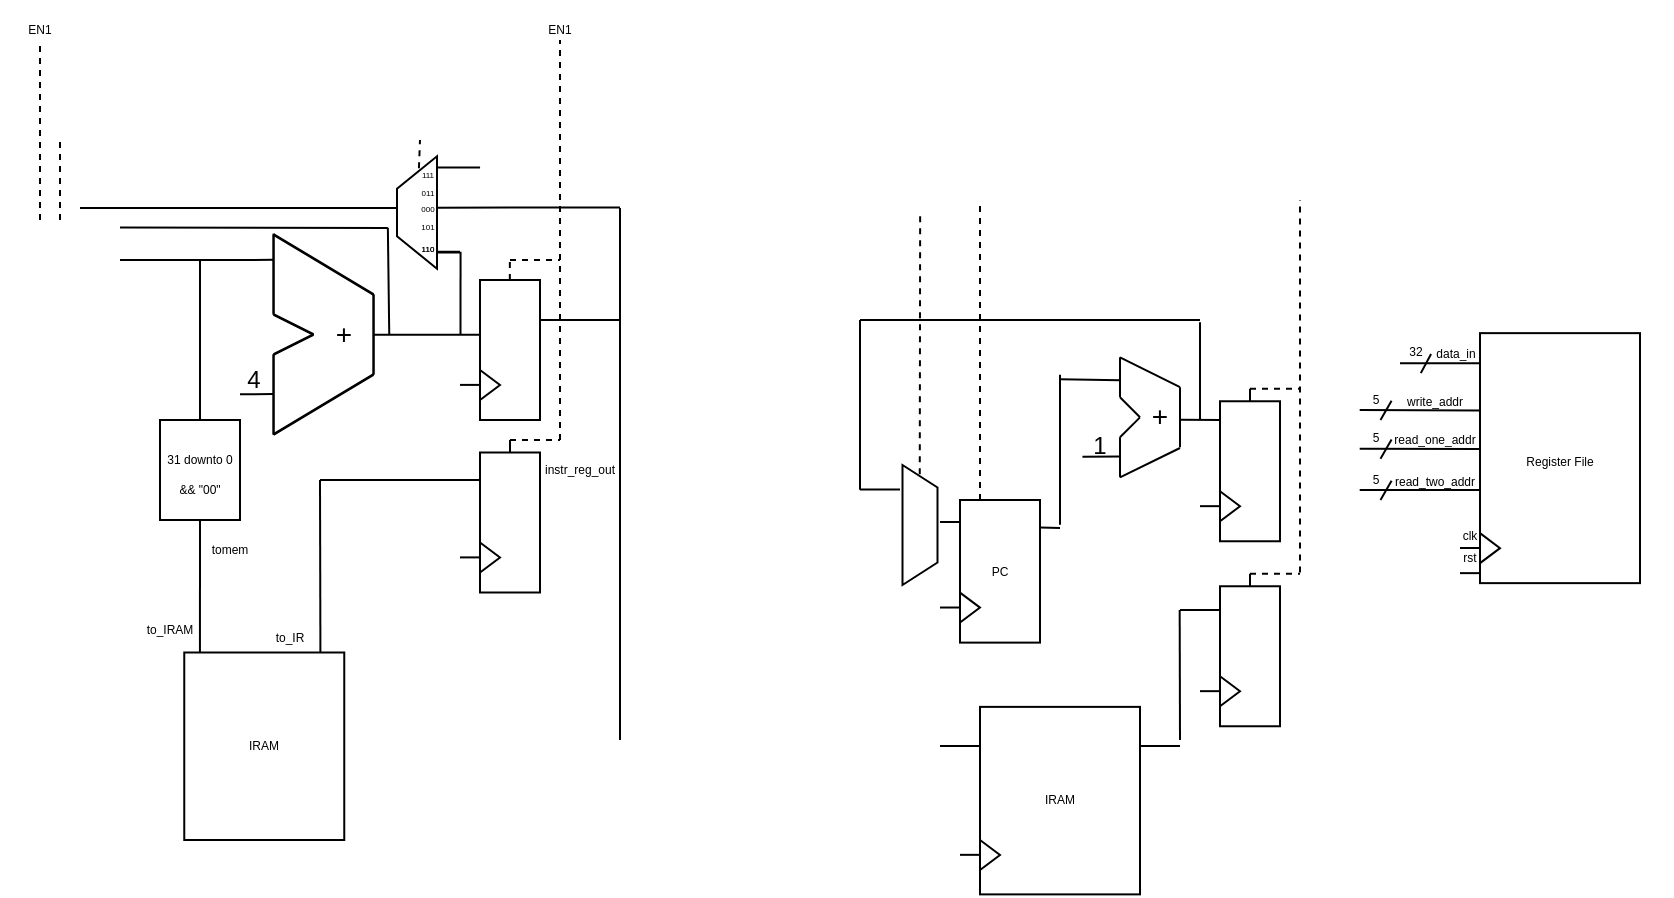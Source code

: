 <mxfile version="21.0.10" type="github">
  <diagram name="Pagina-1" id="o7ADCSL_u_FMTNNJPQ_h">
    <mxGraphModel dx="669" dy="137" grid="1" gridSize="10" guides="1" tooltips="1" connect="1" arrows="1" fold="1" page="0" pageScale="1" pageWidth="1169" pageHeight="827" math="0" shadow="0">
      <root>
        <mxCell id="0" />
        <mxCell id="1" parent="0" />
        <mxCell id="zl6CoaHRayLzBle9GIP0-1" value="" style="endArrow=none;html=1;rounded=0;fontSize=10;entryX=0;entryY=0.25;entryDx=0;entryDy=0;" parent="1" target="zl6CoaHRayLzBle9GIP0-70" edge="1">
          <mxGeometry width="50" height="50" relative="1" as="geometry">
            <mxPoint x="-230" y="330" as="sourcePoint" />
            <mxPoint x="-160" y="330" as="targetPoint" />
          </mxGeometry>
        </mxCell>
        <mxCell id="zl6CoaHRayLzBle9GIP0-2" value="" style="endArrow=none;html=1;rounded=0;fontSize=10;" parent="1" edge="1">
          <mxGeometry width="50" height="50" relative="1" as="geometry">
            <mxPoint x="-153.23" y="357.43" as="sourcePoint" />
            <mxPoint x="-153.23" y="317.43" as="targetPoint" />
            <Array as="points">
              <mxPoint x="-153.23" y="337.43" />
            </Array>
          </mxGeometry>
        </mxCell>
        <mxCell id="zl6CoaHRayLzBle9GIP0-3" value="" style="endArrow=none;html=1;rounded=0;fontSize=10;" parent="1" edge="1">
          <mxGeometry width="50" height="50" relative="1" as="geometry">
            <mxPoint x="-153.23" y="357.43" as="sourcePoint" />
            <mxPoint x="-133.23" y="367.43" as="targetPoint" />
          </mxGeometry>
        </mxCell>
        <mxCell id="zl6CoaHRayLzBle9GIP0-4" value="" style="endArrow=none;html=1;rounded=0;fontSize=10;" parent="1" edge="1">
          <mxGeometry width="50" height="50" relative="1" as="geometry">
            <mxPoint x="-153.23" y="377.43" as="sourcePoint" />
            <mxPoint x="-133.23" y="367.43" as="targetPoint" />
          </mxGeometry>
        </mxCell>
        <mxCell id="zl6CoaHRayLzBle9GIP0-5" value="" style="endArrow=none;html=1;rounded=0;fontSize=10;" parent="1" edge="1">
          <mxGeometry width="50" height="50" relative="1" as="geometry">
            <mxPoint x="-153.23" y="417.43" as="sourcePoint" />
            <mxPoint x="-153.23" y="377.43" as="targetPoint" />
            <Array as="points">
              <mxPoint x="-153.23" y="397.43" />
            </Array>
          </mxGeometry>
        </mxCell>
        <mxCell id="zl6CoaHRayLzBle9GIP0-6" value="" style="endArrow=none;html=1;rounded=0;fontSize=10;" parent="1" edge="1">
          <mxGeometry width="50" height="50" relative="1" as="geometry">
            <mxPoint x="-153.23" y="417.43" as="sourcePoint" />
            <mxPoint x="-103.23" y="387.43" as="targetPoint" />
            <Array as="points" />
          </mxGeometry>
        </mxCell>
        <mxCell id="zl6CoaHRayLzBle9GIP0-7" value="" style="endArrow=none;html=1;rounded=0;fontSize=10;" parent="1" edge="1">
          <mxGeometry width="50" height="50" relative="1" as="geometry">
            <mxPoint x="-153.23" y="317.43" as="sourcePoint" />
            <mxPoint x="-103.23" y="347.43" as="targetPoint" />
            <Array as="points" />
          </mxGeometry>
        </mxCell>
        <mxCell id="zl6CoaHRayLzBle9GIP0-8" value="" style="endArrow=none;html=1;rounded=0;fontSize=10;" parent="1" edge="1">
          <mxGeometry width="50" height="50" relative="1" as="geometry">
            <mxPoint x="-103.23" y="387.43" as="sourcePoint" />
            <mxPoint x="-103.23" y="347.43" as="targetPoint" />
          </mxGeometry>
        </mxCell>
        <mxCell id="zl6CoaHRayLzBle9GIP0-9" value="&lt;font style=&quot;font-size: 14px;&quot;&gt;+&lt;/font&gt;" style="text;html=1;strokeColor=none;fillColor=none;align=center;verticalAlign=middle;whiteSpace=wrap;rounded=0;fontSize=10;" parent="1" vertex="1">
          <mxGeometry x="-133.23" y="347.43" width="30" height="40" as="geometry" />
        </mxCell>
        <mxCell id="zl6CoaHRayLzBle9GIP0-10" value="&lt;font style=&quot;font-size: 12px;&quot;&gt;4&lt;/font&gt;" style="text;html=1;strokeColor=none;fillColor=none;align=center;verticalAlign=middle;whiteSpace=wrap;rounded=0;fontSize=14;" parent="1" vertex="1">
          <mxGeometry x="-168.13" y="378.68" width="10" height="20" as="geometry" />
        </mxCell>
        <mxCell id="zl6CoaHRayLzBle9GIP0-11" value="" style="endArrow=none;html=1;rounded=0;fontSize=12;" parent="1" edge="1">
          <mxGeometry width="50" height="50" relative="1" as="geometry">
            <mxPoint x="-190" y="410" as="sourcePoint" />
            <mxPoint x="-190" y="330" as="targetPoint" />
          </mxGeometry>
        </mxCell>
        <mxCell id="zl6CoaHRayLzBle9GIP0-12" value="&lt;font style=&quot;font-size: 6px;&quot;&gt;31 downto 0 &amp;amp;&amp;amp; &quot;00&quot;&lt;/font&gt;" style="rounded=0;whiteSpace=wrap;html=1;fontSize=12;" parent="1" vertex="1">
          <mxGeometry x="-210" y="410" width="40" height="50" as="geometry" />
        </mxCell>
        <mxCell id="zl6CoaHRayLzBle9GIP0-13" value="IRAM" style="rounded=0;whiteSpace=wrap;html=1;fontSize=6;" parent="1" vertex="1">
          <mxGeometry x="-197.87" y="526.25" width="80" height="93.75" as="geometry" />
        </mxCell>
        <mxCell id="zl6CoaHRayLzBle9GIP0-14" value="" style="endArrow=none;html=1;rounded=0;fontSize=6;entryX=0.5;entryY=1;entryDx=0;entryDy=0;exitX=0.098;exitY=-0.002;exitDx=0;exitDy=0;exitPerimeter=0;" parent="1" source="zl6CoaHRayLzBle9GIP0-13" target="zl6CoaHRayLzBle9GIP0-12" edge="1">
          <mxGeometry width="50" height="50" relative="1" as="geometry">
            <mxPoint x="-190" y="520" as="sourcePoint" />
            <mxPoint x="-140" y="470" as="targetPoint" />
          </mxGeometry>
        </mxCell>
        <mxCell id="zl6CoaHRayLzBle9GIP0-15" value="" style="endArrow=none;html=1;rounded=0;fontSize=10;exitX=1;exitY=0.5;exitDx=0;exitDy=0;" parent="1" source="zl6CoaHRayLzBle9GIP0-9" edge="1">
          <mxGeometry width="50" height="50" relative="1" as="geometry">
            <mxPoint x="-100" y="367.48" as="sourcePoint" />
            <mxPoint x="-50" y="367.38" as="targetPoint" />
            <Array as="points">
              <mxPoint x="-70" y="367.38" />
              <mxPoint x="-50" y="367.38" />
            </Array>
          </mxGeometry>
        </mxCell>
        <mxCell id="zl6CoaHRayLzBle9GIP0-16" value="" style="endArrow=none;html=1;rounded=0;fontSize=6;exitX=0.851;exitY=0;exitDx=0;exitDy=0;exitPerimeter=0;" parent="1" source="zl6CoaHRayLzBle9GIP0-13" edge="1">
          <mxGeometry width="50" height="50" relative="1" as="geometry">
            <mxPoint x="-130" y="500" as="sourcePoint" />
            <mxPoint x="-130" y="440" as="targetPoint" />
          </mxGeometry>
        </mxCell>
        <mxCell id="zl6CoaHRayLzBle9GIP0-17" value="" style="endArrow=none;html=1;rounded=0;fontSize=6;" parent="1" edge="1">
          <mxGeometry width="50" height="50" relative="1" as="geometry">
            <mxPoint x="-130" y="440" as="sourcePoint" />
            <mxPoint x="-50" y="440" as="targetPoint" />
          </mxGeometry>
        </mxCell>
        <mxCell id="zl6CoaHRayLzBle9GIP0-18" value="" style="rounded=0;whiteSpace=wrap;html=1;fontSize=6;" parent="1" vertex="1">
          <mxGeometry x="-50" y="340" width="30" height="70" as="geometry" />
        </mxCell>
        <mxCell id="zl6CoaHRayLzBle9GIP0-19" value="" style="triangle;whiteSpace=wrap;html=1;fontSize=6;" parent="1" vertex="1">
          <mxGeometry x="-50" y="385" width="10" height="15" as="geometry" />
        </mxCell>
        <mxCell id="zl6CoaHRayLzBle9GIP0-20" value="" style="rounded=0;whiteSpace=wrap;html=1;fontSize=6;" parent="1" vertex="1">
          <mxGeometry x="-50" y="426.25" width="30" height="70" as="geometry" />
        </mxCell>
        <mxCell id="zl6CoaHRayLzBle9GIP0-21" value="" style="triangle;whiteSpace=wrap;html=1;fontSize=6;" parent="1" vertex="1">
          <mxGeometry x="-50" y="471.25" width="10" height="15" as="geometry" />
        </mxCell>
        <mxCell id="zl6CoaHRayLzBle9GIP0-22" value="" style="endArrow=none;html=1;rounded=0;fontSize=6;" parent="1" edge="1">
          <mxGeometry width="50" height="50" relative="1" as="geometry">
            <mxPoint x="-60" y="392.45" as="sourcePoint" />
            <mxPoint x="-50" y="392.45" as="targetPoint" />
          </mxGeometry>
        </mxCell>
        <mxCell id="zl6CoaHRayLzBle9GIP0-23" value="" style="endArrow=none;html=1;rounded=0;fontSize=6;" parent="1" edge="1">
          <mxGeometry width="50" height="50" relative="1" as="geometry">
            <mxPoint x="-60" y="478.7" as="sourcePoint" />
            <mxPoint x="-50" y="478.7" as="targetPoint" />
          </mxGeometry>
        </mxCell>
        <mxCell id="zl6CoaHRayLzBle9GIP0-24" value="" style="endArrow=none;html=1;rounded=0;fontSize=6;" parent="1" edge="1">
          <mxGeometry width="50" height="50" relative="1" as="geometry">
            <mxPoint x="-20" y="359.96" as="sourcePoint" />
            <mxPoint x="20" y="359.96" as="targetPoint" />
          </mxGeometry>
        </mxCell>
        <mxCell id="zl6CoaHRayLzBle9GIP0-25" value="tomem" style="text;html=1;strokeColor=none;fillColor=none;align=center;verticalAlign=middle;whiteSpace=wrap;rounded=0;fontSize=6;" parent="1" vertex="1">
          <mxGeometry x="-190" y="460" width="30" height="30" as="geometry" />
        </mxCell>
        <mxCell id="zl6CoaHRayLzBle9GIP0-26" value="to_IRAM" style="text;html=1;strokeColor=none;fillColor=none;align=center;verticalAlign=middle;whiteSpace=wrap;rounded=0;fontSize=6;" parent="1" vertex="1">
          <mxGeometry x="-230" y="505" width="50" height="20" as="geometry" />
        </mxCell>
        <mxCell id="zl6CoaHRayLzBle9GIP0-27" value="instr_reg_out" style="text;html=1;strokeColor=none;fillColor=none;align=center;verticalAlign=middle;whiteSpace=wrap;rounded=0;fontSize=6;" parent="1" vertex="1">
          <mxGeometry x="-30" y="425" width="60" height="20" as="geometry" />
        </mxCell>
        <mxCell id="zl6CoaHRayLzBle9GIP0-28" value="to_IR" style="text;html=1;strokeColor=none;fillColor=none;align=center;verticalAlign=middle;whiteSpace=wrap;rounded=0;fontSize=6;" parent="1" vertex="1">
          <mxGeometry x="-160" y="510.94" width="30" height="15.63" as="geometry" />
        </mxCell>
        <mxCell id="zl6CoaHRayLzBle9GIP0-29" value="PC" style="rounded=0;whiteSpace=wrap;html=1;fontSize=6;" parent="1" vertex="1">
          <mxGeometry x="190" y="450" width="40" height="71.31" as="geometry" />
        </mxCell>
        <mxCell id="zl6CoaHRayLzBle9GIP0-30" value="" style="triangle;whiteSpace=wrap;html=1;fontSize=6;" parent="1" vertex="1">
          <mxGeometry x="190" y="496.31" width="10" height="15" as="geometry" />
        </mxCell>
        <mxCell id="zl6CoaHRayLzBle9GIP0-31" value="" style="endArrow=none;html=1;rounded=0;fontSize=6;" parent="1" edge="1">
          <mxGeometry width="50" height="50" relative="1" as="geometry">
            <mxPoint x="180" y="503.76" as="sourcePoint" />
            <mxPoint x="190" y="503.76" as="targetPoint" />
          </mxGeometry>
        </mxCell>
        <mxCell id="zl6CoaHRayLzBle9GIP0-32" value="" style="endArrow=none;html=1;rounded=0;dashed=1;" parent="1" edge="1">
          <mxGeometry width="50" height="50" relative="1" as="geometry">
            <mxPoint x="200" y="450" as="sourcePoint" />
            <mxPoint x="200" y="300" as="targetPoint" />
          </mxGeometry>
        </mxCell>
        <mxCell id="zl6CoaHRayLzBle9GIP0-33" value="" style="endArrow=none;html=1;rounded=0;entryX=0.54;entryY=-0.013;entryDx=0;entryDy=0;entryPerimeter=0;" parent="1" target="zl6CoaHRayLzBle9GIP0-44" edge="1">
          <mxGeometry width="50" height="50" relative="1" as="geometry">
            <mxPoint x="-250" y="304" as="sourcePoint" />
            <mxPoint x="-70" y="303.75" as="targetPoint" />
          </mxGeometry>
        </mxCell>
        <mxCell id="zl6CoaHRayLzBle9GIP0-34" value="" style="endArrow=none;html=1;rounded=0;dashed=1;" parent="1" edge="1">
          <mxGeometry width="50" height="50" relative="1" as="geometry">
            <mxPoint x="-270" y="310" as="sourcePoint" />
            <mxPoint x="-270" y="220" as="targetPoint" />
          </mxGeometry>
        </mxCell>
        <mxCell id="zl6CoaHRayLzBle9GIP0-35" value="EN1" style="text;html=1;strokeColor=none;fillColor=none;align=center;verticalAlign=middle;whiteSpace=wrap;rounded=0;fontSize=6;" parent="1" vertex="1">
          <mxGeometry x="-290" y="200" width="40" height="30" as="geometry" />
        </mxCell>
        <mxCell id="zl6CoaHRayLzBle9GIP0-36" value="" style="endArrow=none;html=1;rounded=0;" parent="1" edge="1">
          <mxGeometry width="50" height="50" relative="1" as="geometry">
            <mxPoint x="-35" y="426.25" as="sourcePoint" />
            <mxPoint x="-35" y="420" as="targetPoint" />
          </mxGeometry>
        </mxCell>
        <mxCell id="zl6CoaHRayLzBle9GIP0-37" value="" style="endArrow=none;html=1;rounded=0;exitX=0.5;exitY=0;exitDx=0;exitDy=0;dashed=1;" parent="1" edge="1">
          <mxGeometry width="50" height="50" relative="1" as="geometry">
            <mxPoint x="-35.08" y="340" as="sourcePoint" />
            <mxPoint x="-35.08" y="330" as="targetPoint" />
          </mxGeometry>
        </mxCell>
        <mxCell id="zl6CoaHRayLzBle9GIP0-38" value="" style="endArrow=none;html=1;rounded=0;exitX=1;exitY=0.5;exitDx=0;exitDy=0;dashed=1;" parent="1" source="zl6CoaHRayLzBle9GIP0-39" edge="1">
          <mxGeometry width="50" height="50" relative="1" as="geometry">
            <mxPoint x="-30" y="419.96" as="sourcePoint" />
            <mxPoint x="-10" y="420" as="targetPoint" />
          </mxGeometry>
        </mxCell>
        <mxCell id="zl6CoaHRayLzBle9GIP0-39" value="&lt;span style=&quot;background-color: rgb(255, 255, 255);&quot;&gt;&lt;font color=&quot;#ffffff&quot;&gt;-&lt;/font&gt;&lt;/span&gt;" style="text;html=1;strokeColor=none;fillColor=none;align=center;verticalAlign=middle;whiteSpace=wrap;rounded=0;fontSize=6;" parent="1" vertex="1">
          <mxGeometry x="-90" y="410" width="55" height="20" as="geometry" />
        </mxCell>
        <mxCell id="zl6CoaHRayLzBle9GIP0-40" value="" style="endArrow=none;html=1;rounded=0;dashed=1;" parent="1" edge="1">
          <mxGeometry width="50" height="50" relative="1" as="geometry">
            <mxPoint x="-35" y="330" as="sourcePoint" />
            <mxPoint x="-10" y="330" as="targetPoint" />
          </mxGeometry>
        </mxCell>
        <mxCell id="zl6CoaHRayLzBle9GIP0-41" value="" style="endArrow=none;html=1;rounded=0;dashed=1;" parent="1" edge="1">
          <mxGeometry width="50" height="50" relative="1" as="geometry">
            <mxPoint x="-10" y="420" as="sourcePoint" />
            <mxPoint x="-10" y="220" as="targetPoint" />
          </mxGeometry>
        </mxCell>
        <mxCell id="zl6CoaHRayLzBle9GIP0-42" value="EN1" style="text;html=1;strokeColor=none;fillColor=none;align=center;verticalAlign=middle;whiteSpace=wrap;rounded=0;fontSize=6;" parent="1" vertex="1">
          <mxGeometry x="-25" y="200" width="30" height="30" as="geometry" />
        </mxCell>
        <mxCell id="zl6CoaHRayLzBle9GIP0-43" value="" style="endArrow=none;html=1;rounded=0;strokeColor=#000000;fontSize=6;exitX=0.543;exitY=0.998;exitDx=0;exitDy=0;exitPerimeter=0;" parent="1" source="zl6CoaHRayLzBle9GIP0-44" edge="1">
          <mxGeometry width="50" height="50" relative="1" as="geometry">
            <mxPoint x="-70" y="303.75" as="sourcePoint" />
            <mxPoint x="20" y="303.75" as="targetPoint" />
          </mxGeometry>
        </mxCell>
        <mxCell id="zl6CoaHRayLzBle9GIP0-44" value="" style="shape=trapezoid;perimeter=trapezoidPerimeter;whiteSpace=wrap;html=1;fixedSize=1;fontSize=6;direction=north;size=16.25;" parent="1" vertex="1">
          <mxGeometry x="-91.5" y="278.13" width="20" height="56.25" as="geometry" />
        </mxCell>
        <mxCell id="zl6CoaHRayLzBle9GIP0-45" value="" style="endArrow=none;html=1;rounded=0;strokeColor=#000000;fontSize=6;exitX=0.894;exitY=0.548;exitDx=0;exitDy=0;exitPerimeter=0;dashed=1;" parent="1" source="zl6CoaHRayLzBle9GIP0-44" edge="1">
          <mxGeometry width="50" height="50" relative="1" as="geometry">
            <mxPoint x="-80" y="280" as="sourcePoint" />
            <mxPoint x="-80" y="270" as="targetPoint" />
          </mxGeometry>
        </mxCell>
        <mxCell id="zl6CoaHRayLzBle9GIP0-46" value="" style="endArrow=none;html=1;rounded=0;strokeColor=#000000;fontSize=6;entryX=0.014;entryY=0.171;entryDx=0;entryDy=0;entryPerimeter=0;exitX=0.75;exitY=0;exitDx=0;exitDy=0;" parent="1" source="zl6CoaHRayLzBle9GIP0-71" target="zl6CoaHRayLzBle9GIP0-54" edge="1">
          <mxGeometry width="50" height="50" relative="1" as="geometry">
            <mxPoint x="-60" y="370" as="sourcePoint" />
            <mxPoint x="-60" y="330" as="targetPoint" />
          </mxGeometry>
        </mxCell>
        <mxCell id="zl6CoaHRayLzBle9GIP0-47" value="" style="endArrow=none;html=1;rounded=0;strokeColor=#000000;fontSize=6;exitX=0.144;exitY=1.003;exitDx=0;exitDy=0;exitPerimeter=0;" parent="1" source="zl6CoaHRayLzBle9GIP0-44" edge="1">
          <mxGeometry width="50" height="50" relative="1" as="geometry">
            <mxPoint x="-70" y="326.22" as="sourcePoint" />
            <mxPoint x="-60" y="326.22" as="targetPoint" />
          </mxGeometry>
        </mxCell>
        <mxCell id="zl6CoaHRayLzBle9GIP0-48" value="" style="endArrow=none;html=1;rounded=0;strokeColor=#000000;fontSize=14;entryX=0;entryY=1;entryDx=0;entryDy=0;" parent="1" edge="1">
          <mxGeometry width="50" height="50" relative="1" as="geometry">
            <mxPoint x="20" y="570" as="sourcePoint" />
            <mxPoint x="20" y="304" as="targetPoint" />
          </mxGeometry>
        </mxCell>
        <mxCell id="zl6CoaHRayLzBle9GIP0-49" value="&lt;font style=&quot;font-size: 4px;&quot;&gt;101&lt;/font&gt;" style="text;html=1;strokeColor=none;fillColor=none;align=center;verticalAlign=middle;whiteSpace=wrap;rounded=0;fontSize=6;fontColor=#000000;" parent="1" vertex="1">
          <mxGeometry x="-81.5" y="305.87" width="10" height="13.75" as="geometry" />
        </mxCell>
        <mxCell id="zl6CoaHRayLzBle9GIP0-50" value="&lt;font style=&quot;font-size: 4px;&quot;&gt;000&lt;/font&gt;" style="text;html=1;strokeColor=none;fillColor=none;align=center;verticalAlign=middle;whiteSpace=wrap;rounded=0;fontSize=6;fontColor=#000000;" parent="1" vertex="1">
          <mxGeometry x="-81.5" y="297.18" width="10" height="12.82" as="geometry" />
        </mxCell>
        <mxCell id="zl6CoaHRayLzBle9GIP0-51" value="&lt;font style=&quot;font-size: 4px;&quot;&gt;110&lt;/font&gt;" style="text;html=1;strokeColor=none;fillColor=none;align=center;verticalAlign=middle;whiteSpace=wrap;rounded=0;fontSize=6;fontColor=#000000;" parent="1" vertex="1">
          <mxGeometry x="-81.5" y="317.18" width="10" height="14.38" as="geometry" />
        </mxCell>
        <mxCell id="zl6CoaHRayLzBle9GIP0-52" value="&lt;font color=&quot;#ffffff&quot;&gt;-&lt;/font&gt;" style="text;html=1;strokeColor=none;fillColor=none;align=center;verticalAlign=middle;whiteSpace=wrap;rounded=0;" parent="1" vertex="1">
          <mxGeometry x="-260" y="273.75" width="17.87" height="30" as="geometry" />
        </mxCell>
        <mxCell id="zl6CoaHRayLzBle9GIP0-53" value="&lt;font style=&quot;font-size: 4px;&quot;&gt;111&lt;/font&gt;" style="text;html=1;strokeColor=none;fillColor=none;align=center;verticalAlign=middle;whiteSpace=wrap;rounded=0;fontSize=6;fontColor=#000000;" parent="1" vertex="1">
          <mxGeometry x="-81.5" y="281.25" width="10" height="11.87" as="geometry" />
        </mxCell>
        <mxCell id="zl6CoaHRayLzBle9GIP0-54" value="&lt;font color=&quot;#ffffff&quot;&gt;-&lt;/font&gt;" style="text;html=1;strokeColor=none;fillColor=none;align=center;verticalAlign=middle;whiteSpace=wrap;rounded=0;" parent="1" vertex="1">
          <mxGeometry x="-60" y="322.5" width="20" height="20" as="geometry" />
        </mxCell>
        <mxCell id="zl6CoaHRayLzBle9GIP0-55" value="&lt;font color=&quot;#ffffff&quot;&gt;-&lt;/font&gt;" style="text;html=1;strokeColor=none;fillColor=none;align=center;verticalAlign=middle;whiteSpace=wrap;rounded=0;" parent="1" vertex="1">
          <mxGeometry x="-197.87" y="235" width="17.87" height="20" as="geometry" />
        </mxCell>
        <mxCell id="zl6CoaHRayLzBle9GIP0-56" value="&lt;font color=&quot;#ffffff&quot;&gt;-&lt;/font&gt;" style="text;html=1;strokeColor=none;fillColor=none;align=center;verticalAlign=middle;whiteSpace=wrap;rounded=0;" parent="1" vertex="1">
          <mxGeometry x="-166.97" y="255" width="26.97" height="20" as="geometry" />
        </mxCell>
        <mxCell id="zl6CoaHRayLzBle9GIP0-57" value="&lt;font style=&quot;font-size: 4px;&quot;&gt;011&lt;/font&gt;" style="text;html=1;strokeColor=none;fillColor=none;align=center;verticalAlign=middle;whiteSpace=wrap;rounded=0;fontSize=6;fontColor=#000000;" parent="1" vertex="1">
          <mxGeometry x="-81.5" y="290" width="10" height="12.82" as="geometry" />
        </mxCell>
        <mxCell id="zl6CoaHRayLzBle9GIP0-58" value="" style="endArrow=none;html=1;rounded=0;fontSize=7;exitX=0.899;exitY=0.998;exitDx=0;exitDy=0;exitPerimeter=0;" parent="1" edge="1">
          <mxGeometry width="50" height="50" relative="1" as="geometry">
            <mxPoint x="-71.5" y="283.811" as="sourcePoint" />
            <mxPoint x="-49.96" y="283.75" as="targetPoint" />
          </mxGeometry>
        </mxCell>
        <mxCell id="zl6CoaHRayLzBle9GIP0-59" value="" style="endArrow=none;html=1;rounded=0;fontSize=10;" parent="1" edge="1">
          <mxGeometry width="50" height="50" relative="1" as="geometry">
            <mxPoint x="-153.23" y="356.8" as="sourcePoint" />
            <mxPoint x="-153.23" y="316.8" as="targetPoint" />
            <Array as="points">
              <mxPoint x="-153.23" y="336.8" />
            </Array>
          </mxGeometry>
        </mxCell>
        <mxCell id="zl6CoaHRayLzBle9GIP0-60" value="" style="endArrow=none;html=1;rounded=0;fontSize=10;" parent="1" edge="1">
          <mxGeometry width="50" height="50" relative="1" as="geometry">
            <mxPoint x="-153.23" y="357.05" as="sourcePoint" />
            <mxPoint x="-133.23" y="367.05" as="targetPoint" />
          </mxGeometry>
        </mxCell>
        <mxCell id="zl6CoaHRayLzBle9GIP0-61" value="" style="endArrow=none;html=1;rounded=0;fontSize=10;" parent="1" edge="1">
          <mxGeometry width="50" height="50" relative="1" as="geometry">
            <mxPoint x="-153.23" y="377.05" as="sourcePoint" />
            <mxPoint x="-133.23" y="367.05" as="targetPoint" />
          </mxGeometry>
        </mxCell>
        <mxCell id="zl6CoaHRayLzBle9GIP0-62" value="" style="endArrow=none;html=1;rounded=0;fontSize=10;" parent="1" edge="1">
          <mxGeometry width="50" height="50" relative="1" as="geometry">
            <mxPoint x="-153.23" y="417.05" as="sourcePoint" />
            <mxPoint x="-153.23" y="377.05" as="targetPoint" />
            <Array as="points">
              <mxPoint x="-153.23" y="397.05" />
            </Array>
          </mxGeometry>
        </mxCell>
        <mxCell id="zl6CoaHRayLzBle9GIP0-63" value="" style="endArrow=none;html=1;rounded=0;fontSize=10;" parent="1" edge="1">
          <mxGeometry width="50" height="50" relative="1" as="geometry">
            <mxPoint x="-153.23" y="417.05" as="sourcePoint" />
            <mxPoint x="-103.23" y="387.05" as="targetPoint" />
            <Array as="points" />
          </mxGeometry>
        </mxCell>
        <mxCell id="zl6CoaHRayLzBle9GIP0-64" value="" style="endArrow=none;html=1;rounded=0;fontSize=10;" parent="1" edge="1">
          <mxGeometry width="50" height="50" relative="1" as="geometry">
            <mxPoint x="-153.23" y="317.05" as="sourcePoint" />
            <mxPoint x="-103.23" y="347.05" as="targetPoint" />
            <Array as="points" />
          </mxGeometry>
        </mxCell>
        <mxCell id="zl6CoaHRayLzBle9GIP0-65" value="" style="endArrow=none;html=1;rounded=0;fontSize=10;" parent="1" edge="1">
          <mxGeometry width="50" height="50" relative="1" as="geometry">
            <mxPoint x="-103.23" y="387.05" as="sourcePoint" />
            <mxPoint x="-103.23" y="347.05" as="targetPoint" />
          </mxGeometry>
        </mxCell>
        <mxCell id="zl6CoaHRayLzBle9GIP0-66" value="" style="endArrow=none;html=1;rounded=0;fontSize=10;exitX=-0.187;exitY=0.923;exitDx=0;exitDy=0;exitPerimeter=0;" parent="1" source="zl6CoaHRayLzBle9GIP0-10" edge="1">
          <mxGeometry width="50" height="50" relative="1" as="geometry">
            <mxPoint x="-183.23" y="397.05" as="sourcePoint" />
            <mxPoint x="-153.23" y="397.05" as="targetPoint" />
            <Array as="points">
              <mxPoint x="-153.23" y="397.05" />
            </Array>
          </mxGeometry>
        </mxCell>
        <mxCell id="zl6CoaHRayLzBle9GIP0-67" value="" style="endArrow=none;html=1;rounded=0;strokeColor=#000000;fontSize=6;exitX=0.144;exitY=1.003;exitDx=0;exitDy=0;exitPerimeter=0;" parent="1" edge="1">
          <mxGeometry width="50" height="50" relative="1" as="geometry">
            <mxPoint x="-71.44" y="325.9" as="sourcePoint" />
            <mxPoint x="-60" y="325.84" as="targetPoint" />
          </mxGeometry>
        </mxCell>
        <mxCell id="zl6CoaHRayLzBle9GIP0-68" value="&lt;font style=&quot;font-size: 4px;&quot;&gt;110&lt;/font&gt;" style="text;html=1;strokeColor=none;fillColor=none;align=center;verticalAlign=middle;whiteSpace=wrap;rounded=0;fontSize=6;fontColor=#000000;" parent="1" vertex="1">
          <mxGeometry x="-81.5" y="316.8" width="10" height="14.38" as="geometry" />
        </mxCell>
        <mxCell id="zl6CoaHRayLzBle9GIP0-69" value="&lt;font color=&quot;#ffffff&quot;&gt;-&lt;/font&gt;" style="text;html=1;strokeColor=none;fillColor=none;align=center;verticalAlign=middle;whiteSpace=wrap;rounded=0;" parent="1" vertex="1">
          <mxGeometry x="-60" y="322.12" width="20" height="20" as="geometry" />
        </mxCell>
        <mxCell id="zl6CoaHRayLzBle9GIP0-70" value="&lt;span style=&quot;background-color: rgb(255, 255, 255);&quot;&gt;&lt;font color=&quot;#ffffff&quot;&gt;-&lt;/font&gt;&lt;/span&gt;" style="text;html=1;strokeColor=none;fillColor=none;align=center;verticalAlign=middle;whiteSpace=wrap;rounded=0;fontSize=6;" parent="1" vertex="1">
          <mxGeometry x="-153.13" y="324.93" width="10.99" height="20" as="geometry" />
        </mxCell>
        <mxCell id="zl6CoaHRayLzBle9GIP0-71" value="&lt;span style=&quot;background-color: rgb(255, 255, 255);&quot;&gt;&lt;font color=&quot;#ffffff&quot;&gt;-&lt;/font&gt;&lt;/span&gt;" style="text;html=1;strokeColor=none;fillColor=none;align=center;verticalAlign=middle;whiteSpace=wrap;rounded=0;fontSize=6;" parent="1" vertex="1">
          <mxGeometry x="-68" y="367.43" width="10.99" height="20" as="geometry" />
        </mxCell>
        <mxCell id="zl6CoaHRayLzBle9GIP0-72" value="" style="endArrow=none;html=1;rounded=0;fontColor=#FFFFFF;entryX=0.129;entryY=1.023;entryDx=0;entryDy=0;entryPerimeter=0;" parent="1" target="zl6CoaHRayLzBle9GIP0-75" edge="1">
          <mxGeometry width="50" height="50" relative="1" as="geometry">
            <mxPoint x="-230" y="313.75" as="sourcePoint" />
            <mxPoint x="-100" y="314" as="targetPoint" />
          </mxGeometry>
        </mxCell>
        <mxCell id="zl6CoaHRayLzBle9GIP0-73" value="" style="endArrow=none;html=1;rounded=0;fontColor=#FFFFFF;exitX=0.25;exitY=0;exitDx=0;exitDy=0;entryX=0.131;entryY=1.015;entryDx=0;entryDy=0;entryPerimeter=0;" parent="1" source="zl6CoaHRayLzBle9GIP0-74" target="zl6CoaHRayLzBle9GIP0-75" edge="1">
          <mxGeometry width="50" height="50" relative="1" as="geometry">
            <mxPoint x="-100" y="367.43" as="sourcePoint" />
            <mxPoint x="-100" y="310.25" as="targetPoint" />
          </mxGeometry>
        </mxCell>
        <mxCell id="zl6CoaHRayLzBle9GIP0-74" value="&lt;span style=&quot;background-color: rgb(255, 255, 255);&quot;&gt;&lt;font color=&quot;#ffffff&quot;&gt;-&lt;/font&gt;&lt;/span&gt;" style="text;html=1;strokeColor=none;fillColor=none;align=center;verticalAlign=middle;whiteSpace=wrap;rounded=0;fontSize=6;" parent="1" vertex="1">
          <mxGeometry x="-100" y="367.43" width="18.5" height="20" as="geometry" />
        </mxCell>
        <mxCell id="zl6CoaHRayLzBle9GIP0-75" value="&lt;span style=&quot;background-color: rgb(255, 255, 255);&quot;&gt;&lt;font color=&quot;#ffffff&quot;&gt;-&lt;/font&gt;&lt;/span&gt;" style="text;html=1;strokeColor=none;fillColor=none;align=center;verticalAlign=middle;whiteSpace=wrap;rounded=0;fontSize=6;" parent="1" vertex="1">
          <mxGeometry x="-100" y="293.59" width="30" height="20" as="geometry" />
        </mxCell>
        <mxCell id="zl6CoaHRayLzBle9GIP0-76" value="" style="endArrow=none;html=1;rounded=0;dashed=1;" parent="1" edge="1">
          <mxGeometry width="50" height="50" relative="1" as="geometry">
            <mxPoint x="-260" y="310" as="sourcePoint" />
            <mxPoint x="-260" y="270" as="targetPoint" />
          </mxGeometry>
        </mxCell>
        <mxCell id="zl6CoaHRayLzBle9GIP0-78" value="" style="endArrow=none;html=1;rounded=0;" parent="1" edge="1">
          <mxGeometry width="50" height="50" relative="1" as="geometry">
            <mxPoint x="180" y="461" as="sourcePoint" />
            <mxPoint x="190" y="461" as="targetPoint" />
          </mxGeometry>
        </mxCell>
        <mxCell id="zl6CoaHRayLzBle9GIP0-79" value="" style="shape=trapezoid;perimeter=trapezoidPerimeter;whiteSpace=wrap;html=1;fixedSize=1;rotation=90;size=11.25;" parent="1" vertex="1">
          <mxGeometry x="140" y="453.75" width="60" height="17.5" as="geometry" />
        </mxCell>
        <mxCell id="zl6CoaHRayLzBle9GIP0-98" value="" style="endArrow=none;html=1;rounded=0;entryX=0;entryY=1;entryDx=0;entryDy=0;" parent="1" target="zl6CoaHRayLzBle9GIP0-113" edge="1">
          <mxGeometry width="50" height="50" relative="1" as="geometry">
            <mxPoint x="270" y="438.68" as="sourcePoint" />
            <mxPoint x="300" y="428.68" as="targetPoint" />
          </mxGeometry>
        </mxCell>
        <mxCell id="zl6CoaHRayLzBle9GIP0-99" value="" style="endArrow=none;html=1;rounded=0;entryX=0;entryY=0;entryDx=0;entryDy=0;" parent="1" target="zl6CoaHRayLzBle9GIP0-112" edge="1">
          <mxGeometry width="50" height="50" relative="1" as="geometry">
            <mxPoint x="270" y="378.68" as="sourcePoint" />
            <mxPoint x="300" y="388.68" as="targetPoint" />
          </mxGeometry>
        </mxCell>
        <mxCell id="zl6CoaHRayLzBle9GIP0-100" value="" style="endArrow=none;html=1;rounded=0;" parent="1" edge="1">
          <mxGeometry width="50" height="50" relative="1" as="geometry">
            <mxPoint x="300" y="423.61" as="sourcePoint" />
            <mxPoint x="300" y="393.61" as="targetPoint" />
          </mxGeometry>
        </mxCell>
        <mxCell id="zl6CoaHRayLzBle9GIP0-102" value="" style="endArrow=none;html=1;rounded=0;" parent="1" edge="1">
          <mxGeometry width="50" height="50" relative="1" as="geometry">
            <mxPoint x="270" y="438.68" as="sourcePoint" />
            <mxPoint x="270" y="418.68" as="targetPoint" />
          </mxGeometry>
        </mxCell>
        <mxCell id="zl6CoaHRayLzBle9GIP0-103" value="" style="endArrow=none;html=1;rounded=0;" parent="1" edge="1">
          <mxGeometry width="50" height="50" relative="1" as="geometry">
            <mxPoint x="270" y="398.68" as="sourcePoint" />
            <mxPoint x="270" y="378.68" as="targetPoint" />
          </mxGeometry>
        </mxCell>
        <mxCell id="zl6CoaHRayLzBle9GIP0-104" value="" style="endArrow=none;html=1;rounded=0;" parent="1" edge="1">
          <mxGeometry width="50" height="50" relative="1" as="geometry">
            <mxPoint x="270" y="418.61" as="sourcePoint" />
            <mxPoint x="280" y="408.68" as="targetPoint" />
          </mxGeometry>
        </mxCell>
        <mxCell id="zl6CoaHRayLzBle9GIP0-105" value="" style="endArrow=none;html=1;rounded=0;" parent="1" edge="1">
          <mxGeometry width="50" height="50" relative="1" as="geometry">
            <mxPoint x="280" y="408.61" as="sourcePoint" />
            <mxPoint x="270" y="398.61" as="targetPoint" />
          </mxGeometry>
        </mxCell>
        <mxCell id="zl6CoaHRayLzBle9GIP0-110" value="&lt;font style=&quot;font-size: 14px;&quot;&gt;+&lt;/font&gt;" style="text;html=1;strokeColor=none;fillColor=none;align=center;verticalAlign=middle;whiteSpace=wrap;rounded=0;fontSize=10;" parent="1" vertex="1">
          <mxGeometry x="280" y="388.3" width="20" height="40" as="geometry" />
        </mxCell>
        <mxCell id="zl6CoaHRayLzBle9GIP0-112" value="&lt;font color=&quot;#ffffff&quot; style=&quot;font-size: 14px;&quot;&gt;+&lt;/font&gt;" style="text;html=1;strokeColor=none;fillColor=none;align=center;verticalAlign=middle;whiteSpace=wrap;rounded=0;fontSize=10;" parent="1" vertex="1">
          <mxGeometry x="300" y="393.61" width="10" height="13.2" as="geometry" />
        </mxCell>
        <mxCell id="zl6CoaHRayLzBle9GIP0-113" value="&lt;font color=&quot;#ffffff&quot; style=&quot;font-size: 14px;&quot;&gt;+&lt;/font&gt;" style="text;html=1;strokeColor=none;fillColor=none;align=center;verticalAlign=middle;whiteSpace=wrap;rounded=0;fontSize=10;" parent="1" vertex="1">
          <mxGeometry x="300" y="410.8" width="10" height="13.2" as="geometry" />
        </mxCell>
        <mxCell id="zl6CoaHRayLzBle9GIP0-114" value="&lt;font style=&quot;font-size: 12px;&quot;&gt;1&lt;/font&gt;" style="text;html=1;strokeColor=none;fillColor=none;align=center;verticalAlign=middle;whiteSpace=wrap;rounded=0;fontSize=14;" parent="1" vertex="1">
          <mxGeometry x="250" y="416.11" width="20" height="12.5" as="geometry" />
        </mxCell>
        <mxCell id="zl6CoaHRayLzBle9GIP0-116" value="" style="endArrow=none;html=1;rounded=0;fontSize=10;exitX=-0.187;exitY=0.923;exitDx=0;exitDy=0;exitPerimeter=0;" parent="1" edge="1">
          <mxGeometry width="50" height="50" relative="1" as="geometry">
            <mxPoint x="251.23" y="428.43" as="sourcePoint" />
            <mxPoint x="270" y="428.3" as="targetPoint" />
            <Array as="points">
              <mxPoint x="270" y="428.3" />
            </Array>
          </mxGeometry>
        </mxCell>
        <mxCell id="zl6CoaHRayLzBle9GIP0-117" value="" style="endArrow=none;html=1;rounded=0;fontColor=#FFFFFF;" parent="1" edge="1">
          <mxGeometry width="50" height="50" relative="1" as="geometry">
            <mxPoint x="140" y="444.77" as="sourcePoint" />
            <mxPoint x="160" y="444.77" as="targetPoint" />
          </mxGeometry>
        </mxCell>
        <mxCell id="zl6CoaHRayLzBle9GIP0-118" value="" style="endArrow=none;html=1;rounded=0;fontColor=#FFFFFF;" parent="1" edge="1">
          <mxGeometry width="50" height="50" relative="1" as="geometry">
            <mxPoint x="140" y="444.86" as="sourcePoint" />
            <mxPoint x="140" y="360" as="targetPoint" />
          </mxGeometry>
        </mxCell>
        <mxCell id="zl6CoaHRayLzBle9GIP0-119" value="" style="endArrow=none;html=1;rounded=0;fontColor=#FFFFFF;" parent="1" edge="1">
          <mxGeometry width="50" height="50" relative="1" as="geometry">
            <mxPoint x="140" y="360" as="sourcePoint" />
            <mxPoint x="310" y="360" as="targetPoint" />
          </mxGeometry>
        </mxCell>
        <mxCell id="zl6CoaHRayLzBle9GIP0-121" value="" style="endArrow=none;html=1;rounded=0;fontColor=#FFFFFF;" parent="1" edge="1">
          <mxGeometry width="50" height="50" relative="1" as="geometry">
            <mxPoint x="310" y="361.18" as="sourcePoint" />
            <mxPoint x="310" y="410" as="targetPoint" />
          </mxGeometry>
        </mxCell>
        <mxCell id="zl6CoaHRayLzBle9GIP0-122" value="" style="endArrow=none;html=1;rounded=0;fontColor=#FFFFFF;" parent="1" edge="1">
          <mxGeometry width="50" height="50" relative="1" as="geometry">
            <mxPoint x="230" y="463.75" as="sourcePoint" />
            <mxPoint x="240" y="464" as="targetPoint" />
          </mxGeometry>
        </mxCell>
        <mxCell id="zl6CoaHRayLzBle9GIP0-123" value="" style="endArrow=none;html=1;rounded=0;fontColor=#FFFFFF;" parent="1" edge="1">
          <mxGeometry width="50" height="50" relative="1" as="geometry">
            <mxPoint x="240" y="462.43" as="sourcePoint" />
            <mxPoint x="240" y="387.43" as="targetPoint" />
          </mxGeometry>
        </mxCell>
        <mxCell id="zl6CoaHRayLzBle9GIP0-124" value="" style="endArrow=none;html=1;rounded=0;fontColor=#FFFFFF;" parent="1" edge="1">
          <mxGeometry width="50" height="50" relative="1" as="geometry">
            <mxPoint x="240" y="389.65" as="sourcePoint" />
            <mxPoint x="270" y="390.11" as="targetPoint" />
          </mxGeometry>
        </mxCell>
        <mxCell id="zl6CoaHRayLzBle9GIP0-125" value="" style="endArrow=none;html=1;rounded=0;dashed=1;" parent="1" edge="1">
          <mxGeometry width="50" height="50" relative="1" as="geometry">
            <mxPoint x="169.88" y="437.12" as="sourcePoint" />
            <mxPoint x="170.08" y="305.87" as="targetPoint" />
          </mxGeometry>
        </mxCell>
        <mxCell id="zl6CoaHRayLzBle9GIP0-127" value="" style="rounded=0;whiteSpace=wrap;html=1;fontSize=6;" parent="1" vertex="1">
          <mxGeometry x="320" y="400.63" width="30" height="70" as="geometry" />
        </mxCell>
        <mxCell id="zl6CoaHRayLzBle9GIP0-128" value="" style="triangle;whiteSpace=wrap;html=1;fontSize=6;" parent="1" vertex="1">
          <mxGeometry x="320" y="445.63" width="10" height="15" as="geometry" />
        </mxCell>
        <mxCell id="zl6CoaHRayLzBle9GIP0-129" value="" style="endArrow=none;html=1;rounded=0;fontSize=6;" parent="1" edge="1">
          <mxGeometry width="50" height="50" relative="1" as="geometry">
            <mxPoint x="310" y="453.08" as="sourcePoint" />
            <mxPoint x="320" y="453.08" as="targetPoint" />
          </mxGeometry>
        </mxCell>
        <mxCell id="zl6CoaHRayLzBle9GIP0-130" value="" style="endArrow=none;html=1;rounded=0;" parent="1" edge="1">
          <mxGeometry width="50" height="50" relative="1" as="geometry">
            <mxPoint x="335" y="400.63" as="sourcePoint" />
            <mxPoint x="335" y="394.38" as="targetPoint" />
          </mxGeometry>
        </mxCell>
        <mxCell id="zl6CoaHRayLzBle9GIP0-131" value="" style="endArrow=none;html=1;rounded=0;exitX=1;exitY=0.5;exitDx=0;exitDy=0;dashed=1;" parent="1" edge="1">
          <mxGeometry width="50" height="50" relative="1" as="geometry">
            <mxPoint x="335" y="394.38" as="sourcePoint" />
            <mxPoint x="360" y="394.38" as="targetPoint" />
          </mxGeometry>
        </mxCell>
        <mxCell id="zl6CoaHRayLzBle9GIP0-132" value="" style="rounded=0;whiteSpace=wrap;html=1;fontSize=6;" parent="1" vertex="1">
          <mxGeometry x="320" y="493.13" width="30" height="70" as="geometry" />
        </mxCell>
        <mxCell id="zl6CoaHRayLzBle9GIP0-133" value="" style="triangle;whiteSpace=wrap;html=1;fontSize=6;" parent="1" vertex="1">
          <mxGeometry x="320" y="538.13" width="10" height="15" as="geometry" />
        </mxCell>
        <mxCell id="zl6CoaHRayLzBle9GIP0-134" value="" style="endArrow=none;html=1;rounded=0;fontSize=6;" parent="1" edge="1">
          <mxGeometry width="50" height="50" relative="1" as="geometry">
            <mxPoint x="310" y="545.58" as="sourcePoint" />
            <mxPoint x="320" y="545.58" as="targetPoint" />
          </mxGeometry>
        </mxCell>
        <mxCell id="zl6CoaHRayLzBle9GIP0-135" value="" style="endArrow=none;html=1;rounded=0;" parent="1" edge="1">
          <mxGeometry width="50" height="50" relative="1" as="geometry">
            <mxPoint x="335" y="493.13" as="sourcePoint" />
            <mxPoint x="335" y="486.88" as="targetPoint" />
          </mxGeometry>
        </mxCell>
        <mxCell id="zl6CoaHRayLzBle9GIP0-136" value="" style="endArrow=none;html=1;rounded=0;exitX=1;exitY=0.5;exitDx=0;exitDy=0;dashed=1;" parent="1" edge="1">
          <mxGeometry width="50" height="50" relative="1" as="geometry">
            <mxPoint x="335" y="486.88" as="sourcePoint" />
            <mxPoint x="360" y="486.88" as="targetPoint" />
          </mxGeometry>
        </mxCell>
        <mxCell id="zl6CoaHRayLzBle9GIP0-140" value="" style="endArrow=none;html=1;rounded=0;fontColor=#FFFFFF;" parent="1" edge="1">
          <mxGeometry width="50" height="50" relative="1" as="geometry">
            <mxPoint x="300" y="409.93" as="sourcePoint" />
            <mxPoint x="320" y="410" as="targetPoint" />
          </mxGeometry>
        </mxCell>
        <mxCell id="zl6CoaHRayLzBle9GIP0-141" value="" style="endArrow=none;html=1;rounded=0;dashed=1;" parent="1" edge="1">
          <mxGeometry width="50" height="50" relative="1" as="geometry">
            <mxPoint x="360" y="486.25" as="sourcePoint" />
            <mxPoint x="360" y="300" as="targetPoint" />
          </mxGeometry>
        </mxCell>
        <mxCell id="zl6CoaHRayLzBle9GIP0-142" value="IRAM" style="rounded=0;whiteSpace=wrap;html=1;fontSize=6;" parent="1" vertex="1">
          <mxGeometry x="200" y="553.44" width="80" height="93.75" as="geometry" />
        </mxCell>
        <mxCell id="zl6CoaHRayLzBle9GIP0-144" value="" style="triangle;whiteSpace=wrap;html=1;fontSize=6;" parent="1" vertex="1">
          <mxGeometry x="200" y="620" width="10" height="15" as="geometry" />
        </mxCell>
        <mxCell id="zl6CoaHRayLzBle9GIP0-145" value="" style="endArrow=none;html=1;rounded=0;fontSize=6;" parent="1" edge="1">
          <mxGeometry width="50" height="50" relative="1" as="geometry">
            <mxPoint x="190" y="627.42" as="sourcePoint" />
            <mxPoint x="200" y="627.42" as="targetPoint" />
          </mxGeometry>
        </mxCell>
        <mxCell id="zl6CoaHRayLzBle9GIP0-146" value="" style="endArrow=none;html=1;rounded=0;fontColor=#FFFFFF;" parent="1" edge="1">
          <mxGeometry width="50" height="50" relative="1" as="geometry">
            <mxPoint x="300" y="505" as="sourcePoint" />
            <mxPoint x="320" y="505" as="targetPoint" />
          </mxGeometry>
        </mxCell>
        <mxCell id="zl6CoaHRayLzBle9GIP0-147" value="" style="endArrow=none;html=1;rounded=0;fontColor=#FFFFFF;" parent="1" edge="1">
          <mxGeometry width="50" height="50" relative="1" as="geometry">
            <mxPoint x="280" y="573.05" as="sourcePoint" />
            <mxPoint x="300" y="573.05" as="targetPoint" />
          </mxGeometry>
        </mxCell>
        <mxCell id="zl6CoaHRayLzBle9GIP0-148" value="" style="endArrow=none;html=1;rounded=0;fontColor=#FFFFFF;" parent="1" edge="1">
          <mxGeometry width="50" height="50" relative="1" as="geometry">
            <mxPoint x="300" y="570" as="sourcePoint" />
            <mxPoint x="299.84" y="505" as="targetPoint" />
          </mxGeometry>
        </mxCell>
        <mxCell id="zl6CoaHRayLzBle9GIP0-151" value="" style="endArrow=none;html=1;rounded=0;fontColor=#FFFFFF;" parent="1" edge="1">
          <mxGeometry width="50" height="50" relative="1" as="geometry">
            <mxPoint x="180" y="572.99" as="sourcePoint" />
            <mxPoint x="200" y="572.99" as="targetPoint" />
          </mxGeometry>
        </mxCell>
        <mxCell id="U172369hrZJjNTWMAhXC-1" value="&lt;font style=&quot;font-size: 6px;&quot;&gt;Register File&lt;/font&gt;" style="rounded=0;whiteSpace=wrap;html=1;fontSize=12;" parent="1" vertex="1">
          <mxGeometry x="450" y="366.57" width="80" height="125" as="geometry" />
        </mxCell>
        <mxCell id="U172369hrZJjNTWMAhXC-2" value="" style="endArrow=none;html=1;rounded=0;fontSize=6;" parent="1" edge="1">
          <mxGeometry width="50" height="50" relative="1" as="geometry">
            <mxPoint x="440" y="474.0" as="sourcePoint" />
            <mxPoint x="450" y="474.0" as="targetPoint" />
          </mxGeometry>
        </mxCell>
        <mxCell id="U172369hrZJjNTWMAhXC-3" value="" style="endArrow=none;html=1;rounded=0;fontSize=6;" parent="1" edge="1">
          <mxGeometry width="50" height="50" relative="1" as="geometry">
            <mxPoint x="440" y="486.57" as="sourcePoint" />
            <mxPoint x="450" y="486.57" as="targetPoint" />
            <Array as="points">
              <mxPoint x="450" y="486.57" />
            </Array>
          </mxGeometry>
        </mxCell>
        <mxCell id="U172369hrZJjNTWMAhXC-4" value="clk" style="text;html=1;strokeColor=none;fillColor=none;align=center;verticalAlign=middle;whiteSpace=wrap;rounded=0;fontSize=6;" parent="1" vertex="1">
          <mxGeometry x="420" y="457.82" width="50" height="20" as="geometry" />
        </mxCell>
        <mxCell id="U172369hrZJjNTWMAhXC-5" value="rst" style="text;html=1;strokeColor=none;fillColor=none;align=center;verticalAlign=middle;whiteSpace=wrap;rounded=0;fontSize=6;" parent="1" vertex="1">
          <mxGeometry x="420" y="466.57" width="50" height="25" as="geometry" />
        </mxCell>
        <mxCell id="U172369hrZJjNTWMAhXC-6" value="" style="endArrow=none;html=1;rounded=0;entryX=0.663;entryY=0.043;entryDx=0;entryDy=0;entryPerimeter=0;" parent="1" edge="1">
          <mxGeometry width="50" height="50" relative="1" as="geometry">
            <mxPoint x="410" y="381.57" as="sourcePoint" />
            <mxPoint x="449.78" y="381.61" as="targetPoint" />
          </mxGeometry>
        </mxCell>
        <mxCell id="U172369hrZJjNTWMAhXC-7" value="" style="endArrow=none;html=1;rounded=0;entryX=0.021;entryY=0.475;entryDx=0;entryDy=0;entryPerimeter=0;" parent="1" target="U172369hrZJjNTWMAhXC-12" edge="1">
          <mxGeometry width="50" height="50" relative="1" as="geometry">
            <mxPoint x="420.41" y="386.57" as="sourcePoint" />
            <mxPoint x="427.91" y="377.195" as="targetPoint" />
          </mxGeometry>
        </mxCell>
        <mxCell id="U172369hrZJjNTWMAhXC-9" value="" style="triangle;whiteSpace=wrap;html=1;fontSize=6;" parent="1" vertex="1">
          <mxGeometry x="450" y="466.57" width="10" height="15" as="geometry" />
        </mxCell>
        <mxCell id="U172369hrZJjNTWMAhXC-10" value="32" style="text;html=1;strokeColor=none;fillColor=none;align=center;verticalAlign=middle;whiteSpace=wrap;rounded=0;fontSize=6;" parent="1" vertex="1">
          <mxGeometry x="413" y="371.19" width="10" height="10" as="geometry" />
        </mxCell>
        <mxCell id="U172369hrZJjNTWMAhXC-12" value="data_in" style="text;html=1;strokeColor=none;fillColor=none;align=center;verticalAlign=middle;whiteSpace=wrap;rounded=0;fontSize=6;" parent="1" vertex="1">
          <mxGeometry x="425" y="372.82" width="25.63" height="8.75" as="geometry" />
        </mxCell>
        <mxCell id="U172369hrZJjNTWMAhXC-27" value="&lt;font color=&quot;#ffffff&quot;&gt;-&lt;/font&gt;" style="text;html=1;strokeColor=none;fillColor=none;align=center;verticalAlign=middle;whiteSpace=wrap;rounded=0;" parent="1" vertex="1">
          <mxGeometry x="528.13" y="491.57" width="17.87" height="13.43" as="geometry" />
        </mxCell>
        <mxCell id="ETD5DrS1PiLwi1zSe9ay-3" value="" style="endArrow=none;html=1;rounded=0;entryX=0.002;entryY=0.358;entryDx=0;entryDy=0;entryPerimeter=0;" edge="1" parent="1">
          <mxGeometry width="50" height="50" relative="1" as="geometry">
            <mxPoint x="389.84" y="424.35" as="sourcePoint" />
            <mxPoint x="450.0" y="424.56" as="targetPoint" />
          </mxGeometry>
        </mxCell>
        <mxCell id="ETD5DrS1PiLwi1zSe9ay-4" value="" style="endArrow=none;html=1;rounded=0;entryX=0.021;entryY=0.475;entryDx=0;entryDy=0;entryPerimeter=0;" edge="1" parent="1" target="ETD5DrS1PiLwi1zSe9ay-6">
          <mxGeometry width="50" height="50" relative="1" as="geometry">
            <mxPoint x="400.25" y="429.35" as="sourcePoint" />
            <mxPoint x="407.75" y="419.975" as="targetPoint" />
          </mxGeometry>
        </mxCell>
        <mxCell id="ETD5DrS1PiLwi1zSe9ay-5" value="5" style="text;html=1;strokeColor=none;fillColor=none;align=center;verticalAlign=middle;whiteSpace=wrap;rounded=0;fontSize=6;" vertex="1" parent="1">
          <mxGeometry x="392.84" y="413.97" width="10" height="10" as="geometry" />
        </mxCell>
        <mxCell id="ETD5DrS1PiLwi1zSe9ay-6" value="read_one_addr" style="text;html=1;strokeColor=none;fillColor=none;align=center;verticalAlign=middle;whiteSpace=wrap;rounded=0;fontSize=6;" vertex="1" parent="1">
          <mxGeometry x="404.84" y="415.6" width="45" height="8.75" as="geometry" />
        </mxCell>
        <mxCell id="ETD5DrS1PiLwi1zSe9ay-7" value="" style="endArrow=none;html=1;rounded=0;entryX=0;entryY=0.522;entryDx=0;entryDy=0;entryPerimeter=0;" edge="1" parent="1">
          <mxGeometry width="50" height="50" relative="1" as="geometry">
            <mxPoint x="389.84" y="445" as="sourcePoint" />
            <mxPoint x="449.84" y="445.06" as="targetPoint" />
          </mxGeometry>
        </mxCell>
        <mxCell id="ETD5DrS1PiLwi1zSe9ay-8" value="" style="endArrow=none;html=1;rounded=0;entryX=0.021;entryY=0.475;entryDx=0;entryDy=0;entryPerimeter=0;" edge="1" parent="1" target="ETD5DrS1PiLwi1zSe9ay-10">
          <mxGeometry width="50" height="50" relative="1" as="geometry">
            <mxPoint x="400.25" y="450" as="sourcePoint" />
            <mxPoint x="407.75" y="440.625" as="targetPoint" />
          </mxGeometry>
        </mxCell>
        <mxCell id="ETD5DrS1PiLwi1zSe9ay-9" value="5" style="text;html=1;strokeColor=none;fillColor=none;align=center;verticalAlign=middle;whiteSpace=wrap;rounded=0;fontSize=6;" vertex="1" parent="1">
          <mxGeometry x="392.84" y="434.62" width="10" height="10" as="geometry" />
        </mxCell>
        <mxCell id="ETD5DrS1PiLwi1zSe9ay-10" value="read_two_addr" style="text;html=1;strokeColor=none;fillColor=none;align=center;verticalAlign=middle;whiteSpace=wrap;rounded=0;fontSize=6;" vertex="1" parent="1">
          <mxGeometry x="404.84" y="436.25" width="45" height="8.75" as="geometry" />
        </mxCell>
        <mxCell id="ETD5DrS1PiLwi1zSe9ay-11" value="" style="endArrow=none;html=1;rounded=0;entryX=0.002;entryY=0.358;entryDx=0;entryDy=0;entryPerimeter=0;" edge="1" parent="1">
          <mxGeometry width="50" height="50" relative="1" as="geometry">
            <mxPoint x="389.84" y="405" as="sourcePoint" />
            <mxPoint x="450.0" y="405.21" as="targetPoint" />
          </mxGeometry>
        </mxCell>
        <mxCell id="ETD5DrS1PiLwi1zSe9ay-12" value="" style="endArrow=none;html=1;rounded=0;entryX=0.021;entryY=0.475;entryDx=0;entryDy=0;entryPerimeter=0;" edge="1" parent="1" target="ETD5DrS1PiLwi1zSe9ay-14">
          <mxGeometry width="50" height="50" relative="1" as="geometry">
            <mxPoint x="400.25" y="410" as="sourcePoint" />
            <mxPoint x="407.75" y="400.625" as="targetPoint" />
          </mxGeometry>
        </mxCell>
        <mxCell id="ETD5DrS1PiLwi1zSe9ay-13" value="5" style="text;html=1;strokeColor=none;fillColor=none;align=center;verticalAlign=middle;whiteSpace=wrap;rounded=0;fontSize=6;" vertex="1" parent="1">
          <mxGeometry x="392.84" y="394.62" width="10" height="10" as="geometry" />
        </mxCell>
        <mxCell id="ETD5DrS1PiLwi1zSe9ay-14" value="write_addr" style="text;html=1;strokeColor=none;fillColor=none;align=center;verticalAlign=middle;whiteSpace=wrap;rounded=0;fontSize=6;" vertex="1" parent="1">
          <mxGeometry x="404.84" y="396.25" width="45" height="8.75" as="geometry" />
        </mxCell>
      </root>
    </mxGraphModel>
  </diagram>
</mxfile>

